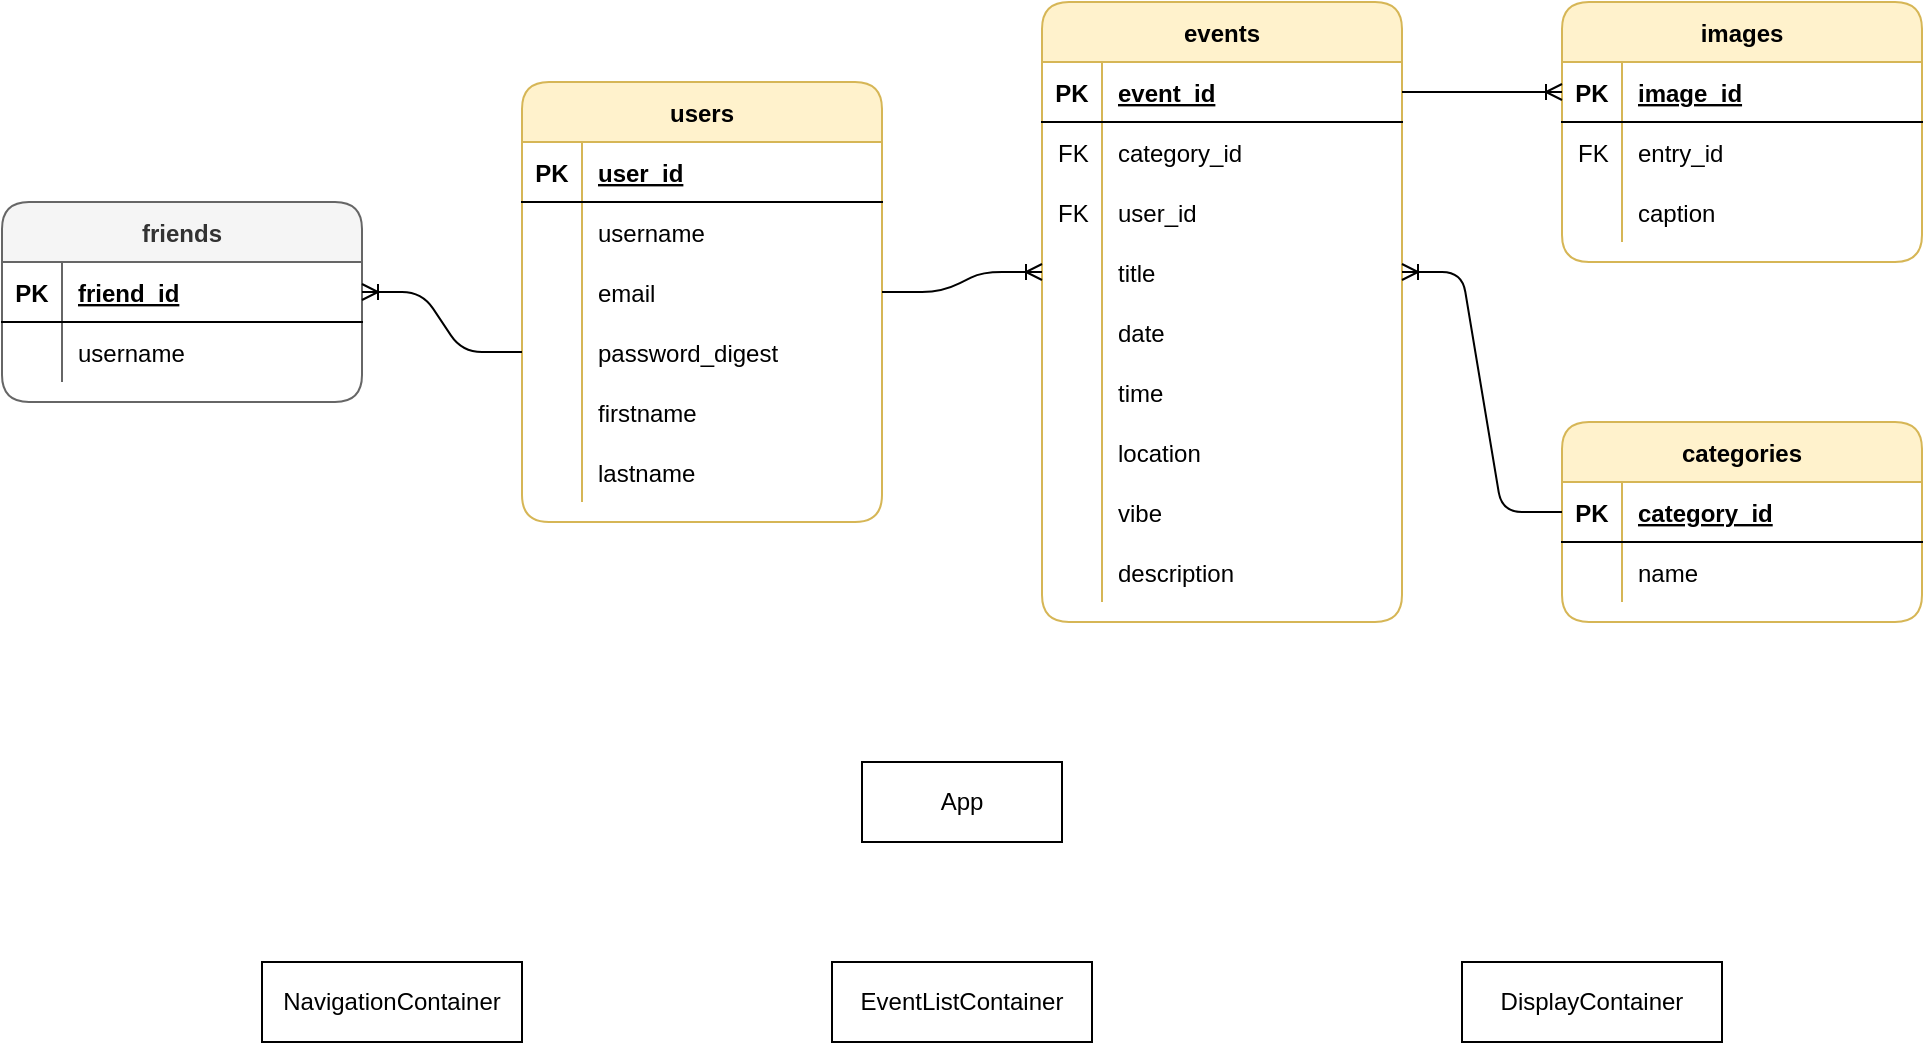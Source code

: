 <mxfile version="13.9.9" type="device"><diagram id="C_H4fAwC2_v3cwKp9qNr" name="Page-1"><mxGraphModel dx="652" dy="463" grid="1" gridSize="10" guides="1" tooltips="1" connect="1" arrows="1" fold="1" page="1" pageScale="1" pageWidth="1100" pageHeight="850" math="0" shadow="0"><root><mxCell id="0"/><mxCell id="1" parent="0"/><mxCell id="7CIqVRiknNl7CgwxkMiR-7" value="users" style="shape=table;startSize=30;container=1;collapsible=1;childLayout=tableLayout;fixedRows=1;rowLines=0;fontStyle=1;align=center;resizeLast=1;rounded=1;sketch=0;fillColor=#fff2cc;strokeColor=#d6b656;" parent="1" vertex="1"><mxGeometry x="330" y="80" width="180" height="220" as="geometry"/></mxCell><mxCell id="7CIqVRiknNl7CgwxkMiR-8" value="" style="shape=partialRectangle;collapsible=0;dropTarget=0;pointerEvents=0;fillColor=none;top=0;left=0;bottom=1;right=0;points=[[0,0.5],[1,0.5]];portConstraint=eastwest;" parent="7CIqVRiknNl7CgwxkMiR-7" vertex="1"><mxGeometry y="30" width="180" height="30" as="geometry"/></mxCell><mxCell id="7CIqVRiknNl7CgwxkMiR-9" value="PK" style="shape=partialRectangle;connectable=0;fillColor=none;top=0;left=0;bottom=0;right=0;fontStyle=1;overflow=hidden;" parent="7CIqVRiknNl7CgwxkMiR-8" vertex="1"><mxGeometry width="30" height="30" as="geometry"/></mxCell><mxCell id="7CIqVRiknNl7CgwxkMiR-10" value="user_id" style="shape=partialRectangle;connectable=0;fillColor=none;top=0;left=0;bottom=0;right=0;align=left;spacingLeft=6;fontStyle=5;overflow=hidden;" parent="7CIqVRiknNl7CgwxkMiR-8" vertex="1"><mxGeometry x="30" width="150" height="30" as="geometry"/></mxCell><mxCell id="7CIqVRiknNl7CgwxkMiR-11" value="" style="shape=partialRectangle;collapsible=0;dropTarget=0;pointerEvents=0;fillColor=none;top=0;left=0;bottom=0;right=0;points=[[0,0.5],[1,0.5]];portConstraint=eastwest;" parent="7CIqVRiknNl7CgwxkMiR-7" vertex="1"><mxGeometry y="60" width="180" height="30" as="geometry"/></mxCell><mxCell id="7CIqVRiknNl7CgwxkMiR-12" value="" style="shape=partialRectangle;connectable=0;fillColor=none;top=0;left=0;bottom=0;right=0;editable=1;overflow=hidden;" parent="7CIqVRiknNl7CgwxkMiR-11" vertex="1"><mxGeometry width="30" height="30" as="geometry"/></mxCell><mxCell id="7CIqVRiknNl7CgwxkMiR-13" value="username" style="shape=partialRectangle;connectable=0;fillColor=none;top=0;left=0;bottom=0;right=0;align=left;spacingLeft=6;overflow=hidden;" parent="7CIqVRiknNl7CgwxkMiR-11" vertex="1"><mxGeometry x="30" width="150" height="30" as="geometry"/></mxCell><mxCell id="7CIqVRiknNl7CgwxkMiR-14" value="" style="shape=partialRectangle;collapsible=0;dropTarget=0;pointerEvents=0;fillColor=none;top=0;left=0;bottom=0;right=0;points=[[0,0.5],[1,0.5]];portConstraint=eastwest;" parent="7CIqVRiknNl7CgwxkMiR-7" vertex="1"><mxGeometry y="90" width="180" height="30" as="geometry"/></mxCell><mxCell id="7CIqVRiknNl7CgwxkMiR-15" value="" style="shape=partialRectangle;connectable=0;fillColor=none;top=0;left=0;bottom=0;right=0;editable=1;overflow=hidden;" parent="7CIqVRiknNl7CgwxkMiR-14" vertex="1"><mxGeometry width="30" height="30" as="geometry"/></mxCell><mxCell id="7CIqVRiknNl7CgwxkMiR-16" value="email" style="shape=partialRectangle;connectable=0;fillColor=none;top=0;left=0;bottom=0;right=0;align=left;spacingLeft=6;overflow=hidden;" parent="7CIqVRiknNl7CgwxkMiR-14" vertex="1"><mxGeometry x="30" width="150" height="30" as="geometry"/></mxCell><mxCell id="7CIqVRiknNl7CgwxkMiR-17" value="" style="shape=partialRectangle;collapsible=0;dropTarget=0;pointerEvents=0;fillColor=none;top=0;left=0;bottom=0;right=0;points=[[0,0.5],[1,0.5]];portConstraint=eastwest;" parent="7CIqVRiknNl7CgwxkMiR-7" vertex="1"><mxGeometry y="120" width="180" height="30" as="geometry"/></mxCell><mxCell id="7CIqVRiknNl7CgwxkMiR-18" value="" style="shape=partialRectangle;connectable=0;fillColor=none;top=0;left=0;bottom=0;right=0;editable=1;overflow=hidden;" parent="7CIqVRiknNl7CgwxkMiR-17" vertex="1"><mxGeometry width="30" height="30" as="geometry"/></mxCell><mxCell id="7CIqVRiknNl7CgwxkMiR-19" value="password_digest" style="shape=partialRectangle;connectable=0;fillColor=none;top=0;left=0;bottom=0;right=0;align=left;spacingLeft=6;overflow=hidden;" parent="7CIqVRiknNl7CgwxkMiR-17" vertex="1"><mxGeometry x="30" width="150" height="30" as="geometry"/></mxCell><mxCell id="7CIqVRiknNl7CgwxkMiR-33" value="" style="shape=partialRectangle;collapsible=0;dropTarget=0;pointerEvents=0;fillColor=none;top=0;left=0;bottom=0;right=0;points=[[0,0.5],[1,0.5]];portConstraint=eastwest;" parent="7CIqVRiknNl7CgwxkMiR-7" vertex="1"><mxGeometry y="150" width="180" height="30" as="geometry"/></mxCell><mxCell id="7CIqVRiknNl7CgwxkMiR-34" value="" style="shape=partialRectangle;connectable=0;fillColor=none;top=0;left=0;bottom=0;right=0;editable=1;overflow=hidden;" parent="7CIqVRiknNl7CgwxkMiR-33" vertex="1"><mxGeometry width="30" height="30" as="geometry"/></mxCell><mxCell id="7CIqVRiknNl7CgwxkMiR-35" value="firstname" style="shape=partialRectangle;connectable=0;fillColor=none;top=0;left=0;bottom=0;right=0;align=left;spacingLeft=6;overflow=hidden;" parent="7CIqVRiknNl7CgwxkMiR-33" vertex="1"><mxGeometry x="30" width="150" height="30" as="geometry"/></mxCell><mxCell id="7CIqVRiknNl7CgwxkMiR-36" value="" style="shape=partialRectangle;collapsible=0;dropTarget=0;pointerEvents=0;fillColor=none;top=0;left=0;bottom=0;right=0;points=[[0,0.5],[1,0.5]];portConstraint=eastwest;" parent="7CIqVRiknNl7CgwxkMiR-7" vertex="1"><mxGeometry y="180" width="180" height="30" as="geometry"/></mxCell><mxCell id="7CIqVRiknNl7CgwxkMiR-37" value="" style="shape=partialRectangle;connectable=0;fillColor=none;top=0;left=0;bottom=0;right=0;editable=1;overflow=hidden;" parent="7CIqVRiknNl7CgwxkMiR-36" vertex="1"><mxGeometry width="30" height="30" as="geometry"/></mxCell><mxCell id="7CIqVRiknNl7CgwxkMiR-38" value="lastname" style="shape=partialRectangle;connectable=0;fillColor=none;top=0;left=0;bottom=0;right=0;align=left;spacingLeft=6;overflow=hidden;" parent="7CIqVRiknNl7CgwxkMiR-36" vertex="1"><mxGeometry x="30" width="150" height="30" as="geometry"/></mxCell><mxCell id="7CIqVRiknNl7CgwxkMiR-58" value="categories" style="shape=table;startSize=30;container=1;collapsible=1;childLayout=tableLayout;fixedRows=1;rowLines=0;fontStyle=1;align=center;resizeLast=1;rounded=1;fillColor=#fff2cc;strokeColor=#d6b656;" parent="1" vertex="1"><mxGeometry x="850" y="250" width="180" height="100" as="geometry"/></mxCell><mxCell id="7CIqVRiknNl7CgwxkMiR-59" value="" style="shape=partialRectangle;collapsible=0;dropTarget=0;pointerEvents=0;fillColor=none;top=0;left=0;bottom=1;right=0;points=[[0,0.5],[1,0.5]];portConstraint=eastwest;" parent="7CIqVRiknNl7CgwxkMiR-58" vertex="1"><mxGeometry y="30" width="180" height="30" as="geometry"/></mxCell><mxCell id="7CIqVRiknNl7CgwxkMiR-60" value="PK" style="shape=partialRectangle;connectable=0;fillColor=none;top=0;left=0;bottom=0;right=0;fontStyle=1;overflow=hidden;" parent="7CIqVRiknNl7CgwxkMiR-59" vertex="1"><mxGeometry width="30" height="30" as="geometry"/></mxCell><mxCell id="7CIqVRiknNl7CgwxkMiR-61" value="category_id" style="shape=partialRectangle;connectable=0;fillColor=none;top=0;left=0;bottom=0;right=0;align=left;spacingLeft=6;fontStyle=5;overflow=hidden;" parent="7CIqVRiknNl7CgwxkMiR-59" vertex="1"><mxGeometry x="30" width="150" height="30" as="geometry"/></mxCell><mxCell id="7CIqVRiknNl7CgwxkMiR-62" value="" style="shape=partialRectangle;collapsible=0;dropTarget=0;pointerEvents=0;fillColor=none;top=0;left=0;bottom=0;right=0;points=[[0,0.5],[1,0.5]];portConstraint=eastwest;" parent="7CIqVRiknNl7CgwxkMiR-58" vertex="1"><mxGeometry y="60" width="180" height="30" as="geometry"/></mxCell><mxCell id="7CIqVRiknNl7CgwxkMiR-63" value="" style="shape=partialRectangle;connectable=0;fillColor=none;top=0;left=0;bottom=0;right=0;editable=1;overflow=hidden;" parent="7CIqVRiknNl7CgwxkMiR-62" vertex="1"><mxGeometry width="30" height="30" as="geometry"/></mxCell><mxCell id="7CIqVRiknNl7CgwxkMiR-64" value="name" style="shape=partialRectangle;connectable=0;fillColor=none;top=0;left=0;bottom=0;right=0;align=left;spacingLeft=6;overflow=hidden;" parent="7CIqVRiknNl7CgwxkMiR-62" vertex="1"><mxGeometry x="30" width="150" height="30" as="geometry"/></mxCell><mxCell id="7CIqVRiknNl7CgwxkMiR-71" value="events" style="shape=table;startSize=30;container=1;collapsible=1;childLayout=tableLayout;fixedRows=1;rowLines=0;fontStyle=1;align=center;resizeLast=1;rounded=1;fillColor=#fff2cc;strokeColor=#d6b656;" parent="1" vertex="1"><mxGeometry x="590" y="40" width="180" height="310" as="geometry"/></mxCell><mxCell id="7CIqVRiknNl7CgwxkMiR-72" value="" style="shape=partialRectangle;collapsible=0;dropTarget=0;pointerEvents=0;fillColor=none;top=0;left=0;bottom=1;right=0;points=[[0,0.5],[1,0.5]];portConstraint=eastwest;" parent="7CIqVRiknNl7CgwxkMiR-71" vertex="1"><mxGeometry y="30" width="180" height="30" as="geometry"/></mxCell><mxCell id="7CIqVRiknNl7CgwxkMiR-73" value="PK" style="shape=partialRectangle;connectable=0;fillColor=none;top=0;left=0;bottom=0;right=0;fontStyle=1;overflow=hidden;" parent="7CIqVRiknNl7CgwxkMiR-72" vertex="1"><mxGeometry width="30" height="30" as="geometry"/></mxCell><mxCell id="7CIqVRiknNl7CgwxkMiR-74" value="event_id" style="shape=partialRectangle;connectable=0;fillColor=none;top=0;left=0;bottom=0;right=0;align=left;spacingLeft=6;fontStyle=5;overflow=hidden;" parent="7CIqVRiknNl7CgwxkMiR-72" vertex="1"><mxGeometry x="30" width="150" height="30" as="geometry"/></mxCell><mxCell id="7CIqVRiknNl7CgwxkMiR-75" value="" style="shape=partialRectangle;collapsible=0;dropTarget=0;pointerEvents=0;fillColor=none;top=0;left=0;bottom=0;right=0;points=[[0,0.5],[1,0.5]];portConstraint=eastwest;" parent="7CIqVRiknNl7CgwxkMiR-71" vertex="1"><mxGeometry y="60" width="180" height="30" as="geometry"/></mxCell><mxCell id="7CIqVRiknNl7CgwxkMiR-76" value="" style="shape=partialRectangle;connectable=0;fillColor=none;top=0;left=0;bottom=0;right=0;editable=1;overflow=hidden;" parent="7CIqVRiknNl7CgwxkMiR-75" vertex="1"><mxGeometry width="30" height="30" as="geometry"/></mxCell><mxCell id="7CIqVRiknNl7CgwxkMiR-77" value="category_id" style="shape=partialRectangle;connectable=0;fillColor=none;top=0;left=0;bottom=0;right=0;align=left;spacingLeft=6;overflow=hidden;" parent="7CIqVRiknNl7CgwxkMiR-75" vertex="1"><mxGeometry x="30" width="150" height="30" as="geometry"/></mxCell><mxCell id="7CIqVRiknNl7CgwxkMiR-78" value="" style="shape=partialRectangle;collapsible=0;dropTarget=0;pointerEvents=0;fillColor=none;top=0;left=0;bottom=0;right=0;points=[[0,0.5],[1,0.5]];portConstraint=eastwest;" parent="7CIqVRiknNl7CgwxkMiR-71" vertex="1"><mxGeometry y="90" width="180" height="30" as="geometry"/></mxCell><mxCell id="7CIqVRiknNl7CgwxkMiR-79" value="" style="shape=partialRectangle;connectable=0;fillColor=none;top=0;left=0;bottom=0;right=0;editable=1;overflow=hidden;" parent="7CIqVRiknNl7CgwxkMiR-78" vertex="1"><mxGeometry width="30" height="30" as="geometry"/></mxCell><mxCell id="7CIqVRiknNl7CgwxkMiR-80" value="user_id" style="shape=partialRectangle;connectable=0;fillColor=none;top=0;left=0;bottom=0;right=0;align=left;spacingLeft=6;overflow=hidden;" parent="7CIqVRiknNl7CgwxkMiR-78" vertex="1"><mxGeometry x="30" width="150" height="30" as="geometry"/></mxCell><mxCell id="7CIqVRiknNl7CgwxkMiR-81" value="" style="shape=partialRectangle;collapsible=0;dropTarget=0;pointerEvents=0;fillColor=none;top=0;left=0;bottom=0;right=0;points=[[0,0.5],[1,0.5]];portConstraint=eastwest;" parent="7CIqVRiknNl7CgwxkMiR-71" vertex="1"><mxGeometry y="120" width="180" height="30" as="geometry"/></mxCell><mxCell id="7CIqVRiknNl7CgwxkMiR-82" value="" style="shape=partialRectangle;connectable=0;fillColor=none;top=0;left=0;bottom=0;right=0;editable=1;overflow=hidden;" parent="7CIqVRiknNl7CgwxkMiR-81" vertex="1"><mxGeometry width="30" height="30" as="geometry"/></mxCell><mxCell id="7CIqVRiknNl7CgwxkMiR-83" value="title" style="shape=partialRectangle;connectable=0;fillColor=none;top=0;left=0;bottom=0;right=0;align=left;spacingLeft=6;overflow=hidden;" parent="7CIqVRiknNl7CgwxkMiR-81" vertex="1"><mxGeometry x="30" width="150" height="30" as="geometry"/></mxCell><mxCell id="7CIqVRiknNl7CgwxkMiR-95" value="" style="shape=partialRectangle;collapsible=0;dropTarget=0;pointerEvents=0;fillColor=none;top=0;left=0;bottom=0;right=0;points=[[0,0.5],[1,0.5]];portConstraint=eastwest;" parent="7CIqVRiknNl7CgwxkMiR-71" vertex="1"><mxGeometry y="150" width="180" height="30" as="geometry"/></mxCell><mxCell id="7CIqVRiknNl7CgwxkMiR-96" value="" style="shape=partialRectangle;connectable=0;fillColor=none;top=0;left=0;bottom=0;right=0;editable=1;overflow=hidden;" parent="7CIqVRiknNl7CgwxkMiR-95" vertex="1"><mxGeometry width="30" height="30" as="geometry"/></mxCell><mxCell id="7CIqVRiknNl7CgwxkMiR-97" value="date" style="shape=partialRectangle;connectable=0;fillColor=none;top=0;left=0;bottom=0;right=0;align=left;spacingLeft=6;overflow=hidden;" parent="7CIqVRiknNl7CgwxkMiR-95" vertex="1"><mxGeometry x="30" width="150" height="30" as="geometry"/></mxCell><mxCell id="7CIqVRiknNl7CgwxkMiR-98" value="" style="shape=partialRectangle;collapsible=0;dropTarget=0;pointerEvents=0;fillColor=none;top=0;left=0;bottom=0;right=0;points=[[0,0.5],[1,0.5]];portConstraint=eastwest;" parent="7CIqVRiknNl7CgwxkMiR-71" vertex="1"><mxGeometry y="180" width="180" height="30" as="geometry"/></mxCell><mxCell id="7CIqVRiknNl7CgwxkMiR-99" value="" style="shape=partialRectangle;connectable=0;fillColor=none;top=0;left=0;bottom=0;right=0;editable=1;overflow=hidden;" parent="7CIqVRiknNl7CgwxkMiR-98" vertex="1"><mxGeometry width="30" height="30" as="geometry"/></mxCell><mxCell id="7CIqVRiknNl7CgwxkMiR-100" value="time" style="shape=partialRectangle;connectable=0;fillColor=none;top=0;left=0;bottom=0;right=0;align=left;spacingLeft=6;overflow=hidden;" parent="7CIqVRiknNl7CgwxkMiR-98" vertex="1"><mxGeometry x="30" width="150" height="30" as="geometry"/></mxCell><mxCell id="7CIqVRiknNl7CgwxkMiR-101" value="" style="shape=partialRectangle;collapsible=0;dropTarget=0;pointerEvents=0;fillColor=none;top=0;left=0;bottom=0;right=0;points=[[0,0.5],[1,0.5]];portConstraint=eastwest;" parent="7CIqVRiknNl7CgwxkMiR-71" vertex="1"><mxGeometry y="210" width="180" height="30" as="geometry"/></mxCell><mxCell id="7CIqVRiknNl7CgwxkMiR-102" value="" style="shape=partialRectangle;connectable=0;fillColor=none;top=0;left=0;bottom=0;right=0;editable=1;overflow=hidden;" parent="7CIqVRiknNl7CgwxkMiR-101" vertex="1"><mxGeometry width="30" height="30" as="geometry"/></mxCell><mxCell id="7CIqVRiknNl7CgwxkMiR-103" value="location" style="shape=partialRectangle;connectable=0;fillColor=none;top=0;left=0;bottom=0;right=0;align=left;spacingLeft=6;overflow=hidden;" parent="7CIqVRiknNl7CgwxkMiR-101" vertex="1"><mxGeometry x="30" width="150" height="30" as="geometry"/></mxCell><mxCell id="2pmizlLpQCDR1w9H4aB5-23" value="" style="shape=partialRectangle;collapsible=0;dropTarget=0;pointerEvents=0;fillColor=none;top=0;left=0;bottom=0;right=0;points=[[0,0.5],[1,0.5]];portConstraint=eastwest;" parent="7CIqVRiknNl7CgwxkMiR-71" vertex="1"><mxGeometry y="240" width="180" height="30" as="geometry"/></mxCell><mxCell id="2pmizlLpQCDR1w9H4aB5-24" value="" style="shape=partialRectangle;connectable=0;fillColor=none;top=0;left=0;bottom=0;right=0;editable=1;overflow=hidden;" parent="2pmizlLpQCDR1w9H4aB5-23" vertex="1"><mxGeometry width="30" height="30" as="geometry"/></mxCell><mxCell id="2pmizlLpQCDR1w9H4aB5-25" value="vibe" style="shape=partialRectangle;connectable=0;fillColor=none;top=0;left=0;bottom=0;right=0;align=left;spacingLeft=6;overflow=hidden;" parent="2pmizlLpQCDR1w9H4aB5-23" vertex="1"><mxGeometry x="30" width="150" height="30" as="geometry"/></mxCell><mxCell id="2pmizlLpQCDR1w9H4aB5-26" value="" style="shape=partialRectangle;collapsible=0;dropTarget=0;pointerEvents=0;fillColor=none;top=0;left=0;bottom=0;right=0;points=[[0,0.5],[1,0.5]];portConstraint=eastwest;" parent="7CIqVRiknNl7CgwxkMiR-71" vertex="1"><mxGeometry y="270" width="180" height="30" as="geometry"/></mxCell><mxCell id="2pmizlLpQCDR1w9H4aB5-27" value="" style="shape=partialRectangle;connectable=0;fillColor=none;top=0;left=0;bottom=0;right=0;editable=1;overflow=hidden;" parent="2pmizlLpQCDR1w9H4aB5-26" vertex="1"><mxGeometry width="30" height="30" as="geometry"/></mxCell><mxCell id="2pmizlLpQCDR1w9H4aB5-28" value="description" style="shape=partialRectangle;connectable=0;fillColor=none;top=0;left=0;bottom=0;right=0;align=left;spacingLeft=6;overflow=hidden;" parent="2pmizlLpQCDR1w9H4aB5-26" vertex="1"><mxGeometry x="30" width="150" height="30" as="geometry"/></mxCell><mxCell id="7CIqVRiknNl7CgwxkMiR-88" value="" style="edgeStyle=entityRelationEdgeStyle;fontSize=12;html=1;endArrow=ERoneToMany;exitX=1;exitY=0.5;exitDx=0;exitDy=0;entryX=0;entryY=0.5;entryDx=0;entryDy=0;" parent="1" source="7CIqVRiknNl7CgwxkMiR-14" target="7CIqVRiknNl7CgwxkMiR-81" edge="1"><mxGeometry width="100" height="100" relative="1" as="geometry"><mxPoint x="580" y="210" as="sourcePoint"/><mxPoint x="680" y="110" as="targetPoint"/></mxGeometry></mxCell><mxCell id="7CIqVRiknNl7CgwxkMiR-93" value="FK" style="shape=partialRectangle;connectable=0;fillColor=none;top=0;left=0;bottom=0;right=0;align=left;spacingLeft=6;overflow=hidden;" parent="1" vertex="1"><mxGeometry x="590" y="100" width="30" height="30" as="geometry"/></mxCell><mxCell id="7CIqVRiknNl7CgwxkMiR-104" value="images" style="shape=table;startSize=30;container=1;collapsible=1;childLayout=tableLayout;fixedRows=1;rowLines=0;fontStyle=1;align=center;resizeLast=1;rounded=1;fillColor=#fff2cc;strokeColor=#d6b656;" parent="1" vertex="1"><mxGeometry x="850" y="40" width="180" height="130" as="geometry"/></mxCell><mxCell id="7CIqVRiknNl7CgwxkMiR-105" value="" style="shape=partialRectangle;collapsible=0;dropTarget=0;pointerEvents=0;fillColor=none;top=0;left=0;bottom=1;right=0;points=[[0,0.5],[1,0.5]];portConstraint=eastwest;" parent="7CIqVRiknNl7CgwxkMiR-104" vertex="1"><mxGeometry y="30" width="180" height="30" as="geometry"/></mxCell><mxCell id="7CIqVRiknNl7CgwxkMiR-106" value="PK" style="shape=partialRectangle;connectable=0;fillColor=none;top=0;left=0;bottom=0;right=0;fontStyle=1;overflow=hidden;" parent="7CIqVRiknNl7CgwxkMiR-105" vertex="1"><mxGeometry width="30" height="30" as="geometry"/></mxCell><mxCell id="7CIqVRiknNl7CgwxkMiR-107" value="image_id" style="shape=partialRectangle;connectable=0;fillColor=none;top=0;left=0;bottom=0;right=0;align=left;spacingLeft=6;fontStyle=5;overflow=hidden;" parent="7CIqVRiknNl7CgwxkMiR-105" vertex="1"><mxGeometry x="30" width="150" height="30" as="geometry"/></mxCell><mxCell id="7CIqVRiknNl7CgwxkMiR-108" value="" style="shape=partialRectangle;collapsible=0;dropTarget=0;pointerEvents=0;fillColor=none;top=0;left=0;bottom=0;right=0;points=[[0,0.5],[1,0.5]];portConstraint=eastwest;" parent="7CIqVRiknNl7CgwxkMiR-104" vertex="1"><mxGeometry y="60" width="180" height="30" as="geometry"/></mxCell><mxCell id="7CIqVRiknNl7CgwxkMiR-109" value="" style="shape=partialRectangle;connectable=0;fillColor=none;top=0;left=0;bottom=0;right=0;editable=1;overflow=hidden;" parent="7CIqVRiknNl7CgwxkMiR-108" vertex="1"><mxGeometry width="30" height="30" as="geometry"/></mxCell><mxCell id="7CIqVRiknNl7CgwxkMiR-110" value="entry_id" style="shape=partialRectangle;connectable=0;fillColor=none;top=0;left=0;bottom=0;right=0;align=left;spacingLeft=6;overflow=hidden;" parent="7CIqVRiknNl7CgwxkMiR-108" vertex="1"><mxGeometry x="30" width="150" height="30" as="geometry"/></mxCell><mxCell id="nZMCoJTkDPx14snz8-m4-1" value="" style="shape=partialRectangle;collapsible=0;dropTarget=0;pointerEvents=0;fillColor=none;top=0;left=0;bottom=0;right=0;points=[[0,0.5],[1,0.5]];portConstraint=eastwest;" vertex="1" parent="7CIqVRiknNl7CgwxkMiR-104"><mxGeometry y="90" width="180" height="30" as="geometry"/></mxCell><mxCell id="nZMCoJTkDPx14snz8-m4-2" value="" style="shape=partialRectangle;connectable=0;fillColor=none;top=0;left=0;bottom=0;right=0;editable=1;overflow=hidden;" vertex="1" parent="nZMCoJTkDPx14snz8-m4-1"><mxGeometry width="30" height="30" as="geometry"/></mxCell><mxCell id="nZMCoJTkDPx14snz8-m4-3" value="caption" style="shape=partialRectangle;connectable=0;fillColor=none;top=0;left=0;bottom=0;right=0;align=left;spacingLeft=6;overflow=hidden;" vertex="1" parent="nZMCoJTkDPx14snz8-m4-1"><mxGeometry x="30" width="150" height="30" as="geometry"/></mxCell><mxCell id="7CIqVRiknNl7CgwxkMiR-114" value="FK" style="shape=partialRectangle;connectable=0;fillColor=none;top=0;left=0;bottom=0;right=0;align=left;spacingLeft=6;overflow=hidden;" parent="1" vertex="1"><mxGeometry x="850" y="100" width="30" height="30" as="geometry"/></mxCell><mxCell id="7CIqVRiknNl7CgwxkMiR-115" value="" style="edgeStyle=entityRelationEdgeStyle;fontSize=12;html=1;endArrow=ERoneToMany;exitX=1;exitY=0.5;exitDx=0;exitDy=0;entryX=0;entryY=0.5;entryDx=0;entryDy=0;" parent="1" source="7CIqVRiknNl7CgwxkMiR-72" target="7CIqVRiknNl7CgwxkMiR-105" edge="1"><mxGeometry width="100" height="100" relative="1" as="geometry"><mxPoint x="490" y="110" as="sourcePoint"/><mxPoint x="600" y="95" as="targetPoint"/></mxGeometry></mxCell><mxCell id="2pmizlLpQCDR1w9H4aB5-29" value="FK" style="shape=partialRectangle;connectable=0;fillColor=none;top=0;left=0;bottom=0;right=0;align=left;spacingLeft=6;overflow=hidden;" parent="1" vertex="1"><mxGeometry x="590" y="130" width="30" height="30" as="geometry"/></mxCell><mxCell id="nZMCoJTkDPx14snz8-m4-4" value="friends" style="shape=table;startSize=30;container=1;collapsible=1;childLayout=tableLayout;fixedRows=1;rowLines=0;fontStyle=1;align=center;resizeLast=1;rounded=1;fillColor=#f5f5f5;strokeColor=#666666;fontColor=#333333;" vertex="1" parent="1"><mxGeometry x="70" y="140" width="180" height="100" as="geometry"/></mxCell><mxCell id="nZMCoJTkDPx14snz8-m4-5" value="" style="shape=partialRectangle;collapsible=0;dropTarget=0;pointerEvents=0;fillColor=none;top=0;left=0;bottom=1;right=0;points=[[0,0.5],[1,0.5]];portConstraint=eastwest;" vertex="1" parent="nZMCoJTkDPx14snz8-m4-4"><mxGeometry y="30" width="180" height="30" as="geometry"/></mxCell><mxCell id="nZMCoJTkDPx14snz8-m4-6" value="PK" style="shape=partialRectangle;connectable=0;fillColor=none;top=0;left=0;bottom=0;right=0;fontStyle=1;overflow=hidden;" vertex="1" parent="nZMCoJTkDPx14snz8-m4-5"><mxGeometry width="30" height="30" as="geometry"/></mxCell><mxCell id="nZMCoJTkDPx14snz8-m4-7" value="friend_id" style="shape=partialRectangle;connectable=0;fillColor=none;top=0;left=0;bottom=0;right=0;align=left;spacingLeft=6;fontStyle=5;overflow=hidden;" vertex="1" parent="nZMCoJTkDPx14snz8-m4-5"><mxGeometry x="30" width="150" height="30" as="geometry"/></mxCell><mxCell id="nZMCoJTkDPx14snz8-m4-8" value="" style="shape=partialRectangle;collapsible=0;dropTarget=0;pointerEvents=0;fillColor=none;top=0;left=0;bottom=0;right=0;points=[[0,0.5],[1,0.5]];portConstraint=eastwest;" vertex="1" parent="nZMCoJTkDPx14snz8-m4-4"><mxGeometry y="60" width="180" height="30" as="geometry"/></mxCell><mxCell id="nZMCoJTkDPx14snz8-m4-9" value="" style="shape=partialRectangle;connectable=0;fillColor=none;top=0;left=0;bottom=0;right=0;editable=1;overflow=hidden;" vertex="1" parent="nZMCoJTkDPx14snz8-m4-8"><mxGeometry width="30" height="30" as="geometry"/></mxCell><mxCell id="nZMCoJTkDPx14snz8-m4-10" value="username" style="shape=partialRectangle;connectable=0;fillColor=none;top=0;left=0;bottom=0;right=0;align=left;spacingLeft=6;overflow=hidden;" vertex="1" parent="nZMCoJTkDPx14snz8-m4-8"><mxGeometry x="30" width="150" height="30" as="geometry"/></mxCell><mxCell id="nZMCoJTkDPx14snz8-m4-14" value="" style="edgeStyle=entityRelationEdgeStyle;fontSize=12;html=1;endArrow=ERoneToMany;exitX=0;exitY=0.5;exitDx=0;exitDy=0;entryX=1;entryY=0.5;entryDx=0;entryDy=0;" edge="1" parent="1" source="7CIqVRiknNl7CgwxkMiR-17" target="nZMCoJTkDPx14snz8-m4-5"><mxGeometry width="100" height="100" relative="1" as="geometry"><mxPoint x="520" y="195" as="sourcePoint"/><mxPoint x="600" y="185" as="targetPoint"/></mxGeometry></mxCell><mxCell id="nZMCoJTkDPx14snz8-m4-15" value="" style="edgeStyle=entityRelationEdgeStyle;fontSize=12;html=1;endArrow=ERoneToMany;exitX=0;exitY=0.5;exitDx=0;exitDy=0;entryX=1;entryY=0.5;entryDx=0;entryDy=0;" edge="1" parent="1" source="7CIqVRiknNl7CgwxkMiR-59" target="7CIqVRiknNl7CgwxkMiR-81"><mxGeometry width="100" height="100" relative="1" as="geometry"><mxPoint x="520" y="195" as="sourcePoint"/><mxPoint x="600" y="185" as="targetPoint"/></mxGeometry></mxCell><mxCell id="nZMCoJTkDPx14snz8-m4-16" value="App" style="whiteSpace=wrap;html=1;align=center;" vertex="1" parent="1"><mxGeometry x="500" y="420" width="100" height="40" as="geometry"/></mxCell><mxCell id="nZMCoJTkDPx14snz8-m4-17" value="NavigationContainer" style="whiteSpace=wrap;html=1;align=center;" vertex="1" parent="1"><mxGeometry x="200" y="520" width="130" height="40" as="geometry"/></mxCell><mxCell id="nZMCoJTkDPx14snz8-m4-18" value="EventListContainer" style="whiteSpace=wrap;html=1;align=center;" vertex="1" parent="1"><mxGeometry x="485" y="520" width="130" height="40" as="geometry"/></mxCell><mxCell id="nZMCoJTkDPx14snz8-m4-19" value="DisplayContainer" style="whiteSpace=wrap;html=1;align=center;" vertex="1" parent="1"><mxGeometry x="800" y="520" width="130" height="40" as="geometry"/></mxCell></root></mxGraphModel></diagram></mxfile>